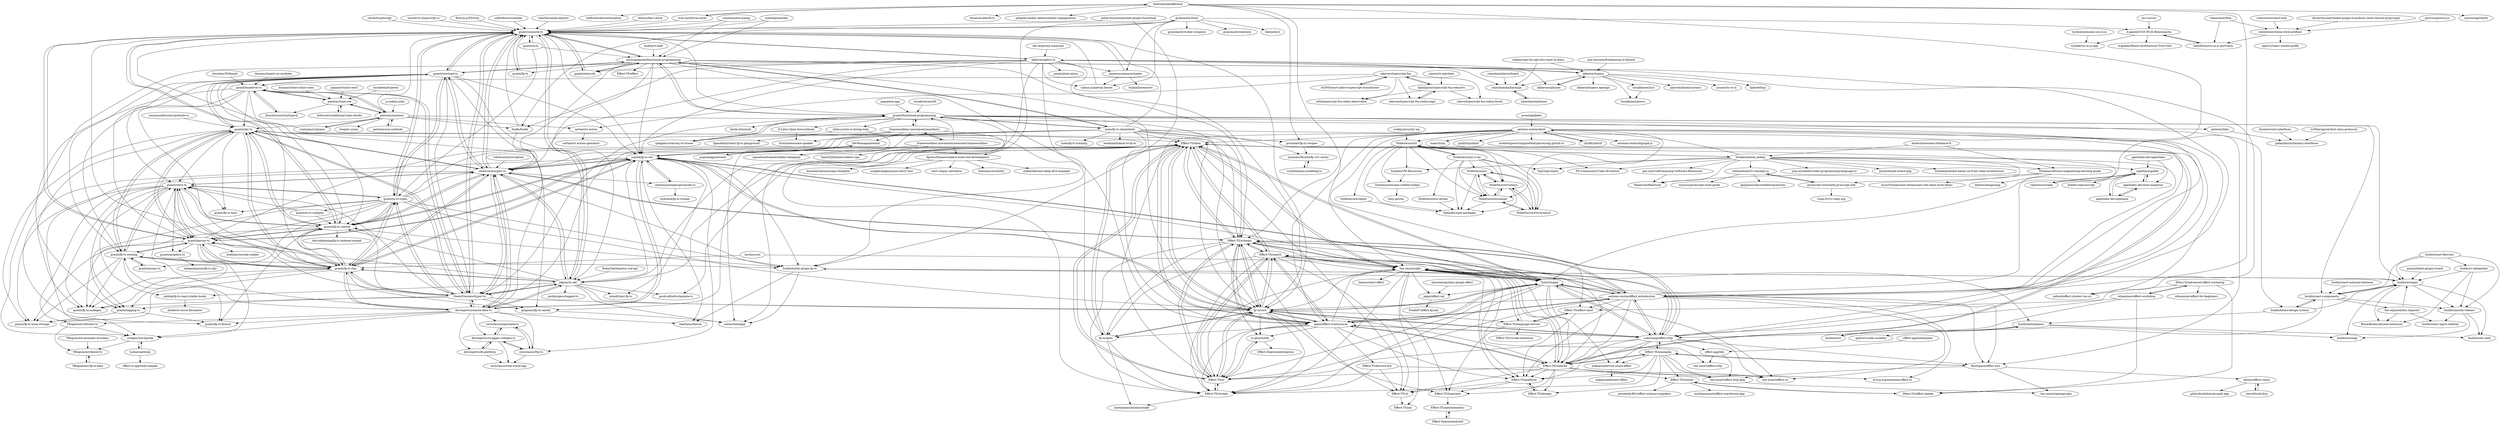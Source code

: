 digraph G {
"dubzzz/fast-check" -> "gcanti/monocle-ts" ["e"=1]
"marblejs/marble" -> "gcanti/monocle-ts" ["e"=1]
"marblejs/marble" -> "enricopolanski/functional-programming" ["e"=1]
"mockdeep/typewiz" -> "pelotom/type-zoo" ["e"=1]
"gcanti/newtype-ts" -> "gcanti/monocle-ts"
"gcanti/newtype-ts" -> "sledorze/morphic-ts"
"gcanti/newtype-ts" -> "gcanti/io-ts-types"
"gcanti/newtype-ts" -> "gcanti/retry-ts"
"gcanti/newtype-ts" -> "gcanti/fp-ts-contrib"
"gcanti/newtype-ts" -> "gcanti/elm-ts"
"gcanti/newtype-ts" -> "samhh/fp-ts-std"
"gcanti/newtype-ts" -> "gcanti/fp-ts-routing"
"gcanti/newtype-ts" -> "gcanti/fp-ts-rxjs"
"gcanti/newtype-ts" -> "DenisFrezzato/hyper-ts"
"gcanti/newtype-ts" -> "devexperts/remote-data-ts"
"gcanti/newtype-ts" -> "pfgray/ts-adt"
"gcanti/newtype-ts" -> "gcanti/parser-ts"
"gcanti/newtype-ts" -> "enricopolanski/functional-programming"
"gcanti/newtype-ts" -> "gcanti/typelevel-ts"
"gigobyte/purify" -> "gcanti/monocle-ts" ["e"=1]
"gigobyte/purify" -> "enricopolanski/functional-programming" ["e"=1]
"cevek/ttypescript" -> "gcanti/monocle-ts" ["e"=1]
"etnbrd/awesome-freelance-fr" -> "fraxken/ebook_nodejs" ["e"=1]
"etnbrd/awesome-freelance-fr" -> "Thialala/software-engineering-learning-guide" ["e"=1]
"akheron/typera" -> "akheron/typera-openapi"
"akheron/typera" -> "akheron/sqltyper"
"akheron/typera" -> "raimohanska/harmaja"
"akheron/typera" -> "sluukkonen/iiris"
"akheron/typera" -> "paavohuhtala/customs"
"akheron/typera" -> "juusaw/ts-to-io"
"akheron/typera" -> "sluukkonen/possu"
"akheron/typera" -> "liphe/delisp"
"akheron/typera" -> "akheron/optics-ts"
"reaktor/tips-for-ppl-who-want-to-learn" -> "raimohanska/harmaja" ["e"=1]
"reaktor/tips-for-ppl-who-want-to-learn" -> "akheron/typera" ["e"=1]
"frameworkless-movement/awesome-frameworkless" -> "frameworkless-movement/manifesto"
"frameworkless-movement/awesome-frameworkless" -> "Apress/frameworkless-front-end-development"
"frameworkless-movement/awesome-frameworkless" -> "xpmatteo/frameworkless-hangman"
"frameworkless-movement/awesome-frameworkless" -> "Amin52J/frameworkless-spa"
"frameworkless-movement/awesome-frameworkless" -> "gcanti/functional-programming"
"xpeppers/starway-to-orione" -> "gcanti/functional-programming" ["e"=1]
"pelotom/unionize" -> "gcanti/typelevel-ts"
"pelotom/unionize" -> "pelotom/type-zoo"
"pelotom/unionize" -> "runtypes/runtypes" ["e"=1]
"pelotom/unionize" -> "funfix/funfix" ["e"=1]
"pelotom/unionize" -> "twop/ts-union"
"pelotom/unionize" -> "pelotom/hkts"
"pelotom/unionize" -> "pelotom/use-methods" ["e"=1]
"pelotom/unionize" -> "cartant/ts-action"
"pelotom/unionize" -> "gcanti/monocle-ts"
"pelotom/unionize" -> "gcanti/elm-ts"
"pelotom/use-methods" -> "pelotom/unionize" ["e"=1]
"woutervh-/typescript-is" -> "gcanti/monocle-ts" ["e"=1]
"emmanueltouzery/prelude-ts" -> "gcanti/elm-ts" ["e"=1]
"frameworkless-movement/manifesto" -> "frameworkless-movement/awesome-frameworkless"
"frameworkless-movement/manifesto" -> "gcanti/functional-programming"
"frameworkless-movement/manifesto" -> "Apress/frameworkless-front-end-development"
"frameworkless-movement/manifesto" -> "xpmatteo/frameworkless-hangman"
"frameworkless-movement/manifesto" -> "fsciuti/awesome-speaker"
"frameworkless-movement/manifesto" -> "xpeppers/starway-to-orione" ["e"=1]
"frameworkless-movement/manifesto" -> "DevRomagna/eventi"
"pelotom/type-zoo" -> "gcanti/typelevel-ts"
"pelotom/type-zoo" -> "KiaraGrouwstra/typical"
"pelotom/type-zoo" -> "pelotom/unionize"
"pelotom/type-zoo" -> "dsherret/conditional-type-checks" ["e"=1]
"rzeigler/waveguide" -> "tusharmath/qio"
"rzeigler/waveguide" -> "YBogomolov/kleisli-ts"
"tusharmath/qio" -> "rzeigler/waveguide"
"tusharmath/qio" -> "effect-ts-app/todo-sample"
"acrazing/dpdm" -> "antoine-coulon/skott" ["e"=1]
"cartant/ts-action" -> "cartant/ts-action-operators"
"robotroutine/scriptum" -> "sledorze/morphic-ts" ["e"=1]
"pelotom/hkts" -> "gabejohnson/fantasy-interfaces"
"robinmetral/33-concepts-js" -> "nmussy/javascript-style-guide"
"robinmetral/33-concepts-js" -> "javascript-tutorial/fr.javascript.info"
"robinmetral/33-concepts-js" -> "gaspaonrocks/nodebestpractices"
"thefrontside/effection" -> "neurosnap/starfx"
"thefrontside/effection" -> "thefrontside/continuation"
"thefrontside/effection" -> "briancavalier/fx-ts" ["e"=1]
"thefrontside/effection" -> "TylorS/typed"
"thefrontside/effection" -> "tim-smart/sqlfx"
"thefrontside/effection" -> "adopted-ember-addons/ember-impagination" ["e"=1]
"thefrontside/effection" -> "true-myth/true-myth" ["e"=1]
"thefrontside/effection" -> "grossbart/fp-ts-recipes"
"thefrontside/effection" -> "antoine-coulon/effect-introduction"
"devexperts/remote-data-ts" -> "devexperts/swagger-codegen-ts"
"devexperts/remote-data-ts" -> "raveclassic/frp-ts"
"devexperts/remote-data-ts" -> "devexperts/dx-platform"
"devexperts/remote-data-ts" -> "sledorze/morphic-ts"
"devexperts/remote-data-ts" -> "gcanti/fp-ts-routing"
"devexperts/remote-data-ts" -> "samhh/fp-ts-std"
"devexperts/remote-data-ts" -> "raveclassic/injectable-ts"
"devexperts/remote-data-ts" -> "DenisFrezzato/hyper-ts"
"devexperts/remote-data-ts" -> "gcanti/fp-ts-rxjs"
"devexperts/remote-data-ts" -> "YBogomolov/fetcher-ts"
"devexperts/remote-data-ts" -> "baetheus/datum"
"devexperts/remote-data-ts" -> "rzeigler/waveguide"
"devexperts/remote-data-ts" -> "gcanti/retry-ts"
"devexperts/remote-data-ts" -> "gcanti/fp-ts-fluture"
"devexperts/remote-data-ts" -> "pfgray/ts-adt"
"Apress/frameworkless-front-end-development" -> "next-step/js-calculator" ["e"=1]
"Apress/frameworkless-front-end-development" -> "lezhin/accessibility" ["e"=1]
"Apress/frameworkless-front-end-development" -> "wikibook/react-deep-dive-example" ["e"=1]
"Apress/frameworkless-front-end-development" -> "kowoohyuk/monorepo-template" ["e"=1]
"Apress/frameworkless-front-end-development" -> "sungkwangkim/yarn-berry-test" ["e"=1]
"dsherret/conditional-type-checks" -> "pelotom/type-zoo" ["e"=1]
"javascript-tutorial/fr.javascript.info" -> "vuejs-fr/v2.vuejs.org"
"javascript-tutorial/fr.javascript.info" -> "robinmetral/33-concepts-js"
"DenisFrezzato/hyper-ts" -> "gcanti/fp-ts-rxjs"
"DenisFrezzato/hyper-ts" -> "gcanti/monocle-ts"
"DenisFrezzato/hyper-ts" -> "sledorze/morphic-ts"
"DenisFrezzato/hyper-ts" -> "gcanti/elm-ts"
"DenisFrezzato/hyper-ts" -> "gcanti/io-ts-types"
"DenisFrezzato/hyper-ts" -> "gcanti/parser-ts"
"DenisFrezzato/hyper-ts" -> "devexperts/remote-data-ts"
"DenisFrezzato/hyper-ts" -> "gcanti/fp-ts-contrib"
"DenisFrezzato/hyper-ts" -> "gcanti/fp-ts-codegen"
"DenisFrezzato/hyper-ts" -> "pfgray/ts-adt"
"DenisFrezzato/hyper-ts" -> "gcanti/logging-ts"
"DenisFrezzato/hyper-ts" -> "fp-ts/core"
"DenisFrezzato/hyper-ts" -> "gcanti/retry-ts"
"DenisFrezzato/hyper-ts" -> "giogonzo/fp-ts-ramda"
"DenisFrezzato/hyper-ts" -> "gcanti/typelevel-ts"
"eslint-functional/eslint-plugin-functional" -> "gcanti/monocle-ts" ["e"=1]
"eslint-functional/eslint-plugin-functional" -> "buildo/eslint-plugin-fp-ts" ["e"=1]
"true-myth/true-myth" -> "thefrontside/effection" ["e"=1]
"true-myth/true-myth" -> "gcanti/monocle-ts" ["e"=1]
"rimeto/ts-optchain" -> "dphilipson/typescript-fsa-reducers"
"devexperts/swagger-codegen-ts" -> "raveclassic/injectable-ts"
"devexperts/swagger-codegen-ts" -> "devexperts/dx-platform"
"devexperts/swagger-codegen-ts" -> "raveclassic/frp-ts"
"devexperts/swagger-codegen-ts" -> "raveclassic/real-world-app"
"devexperts/dx-platform" -> "devexperts/swagger-codegen-ts"
"devexperts/dx-platform" -> "raveclassic/real-world-app"
"NodeSecure/cli" -> "fraxken/VM-Resources"
"NodeSecure/cli" -> "NodeSecure/js-x-ray"
"NodeSecure/cli" -> "fraxken/awesome-crafted-nodejs"
"NodeSecure/cli" -> "NodeSecure/vulnera"
"NodeSecure/cli" -> "fraxken/ebook_nodejs"
"NodeSecure/cli" -> "NodeSecure/scanner"
"NodeSecure/cli" -> "ES-Community/Code-of-conduct"
"NodeSecure/cli" -> "OpenAlly/npm-packages"
"NodeSecure/cli" -> "NodeSecure/report"
"NodeSecure/cli" -> "NodeSecure/Governance"
"gcanti/money-ts" -> "gcanti/fp-ts-routing"
"giogonzo/fp-ts-ramda" -> "contactlab/appy"
"italia-js/who-is-hiring-italy" -> "fgandellini/react-fp-ts-playground"
"italia-js/who-is-hiring-italy" -> "contactlab/appy"
"gcanti/retry-ts" -> "gcanti/parser-ts"
"gcanti/retry-ts" -> "sledorze/morphic-ts"
"gcanti/retry-ts" -> "gcanti/fp-ts-codegen"
"gcanti/retry-ts" -> "gcanti/fp-ts-contrib"
"gcanti/retry-ts" -> "gcanti/fp-ts-rxjs"
"gcanti/retry-ts" -> "gcanti/io-ts-types"
"gcanti/retry-ts" -> "gcanti/fp-ts-local-storage"
"gcanti/retry-ts" -> "gcanti/logging-ts"
"gcanti/retry-ts" -> "gcanti/fp-ts-laws"
"gcanti/retry-ts" -> "gcanti/fp-ts-routing"
"gcanti/retry-ts" -> "mblink/fp-ts-react-stable-hooks"
"gcanti/retry-ts" -> "gcanti/graphics-ts"
"gcanti/retry-ts" -> "YBogomolov/fetcher-ts"
"YBogomolov/kleisli-ts" -> "YBogomolov/fp-ts-kata"
"gcanti/logging-ts" -> "gcanti/fp-ts-local-storage"
"gcanti/logging-ts" -> "gcanti/fp-ts-fluture"
"gcanti/fp-ts-contrib" -> "sledorze/morphic-ts"
"gcanti/fp-ts-contrib" -> "gcanti/fp-ts-rxjs"
"gcanti/fp-ts-contrib" -> "gcanti/io-ts-types"
"gcanti/fp-ts-contrib" -> "gcanti/fp-ts-codegen"
"gcanti/fp-ts-contrib" -> "gcanti/retry-ts"
"gcanti/fp-ts-contrib" -> "samhh/fp-ts-std"
"gcanti/fp-ts-contrib" -> "gcanti/monocle-ts"
"gcanti/fp-ts-contrib" -> "gcanti/parser-ts"
"gcanti/fp-ts-contrib" -> "derrickbeining/fp-ts-indexed-monad"
"gcanti/fp-ts-contrib" -> "gcanti/elm-ts"
"gcanti/fp-ts-contrib" -> "buildo/eslint-plugin-fp-ts"
"gcanti/fp-ts-contrib" -> "gcanti/fp-ts-fluture"
"fraxken/VM-Resources" -> "fraxken/awesome-crafted-nodejs"
"pugromagna/eventi" -> "DevRomagna/eventi"
"YBogomolov/fp-ts-kata" -> "YBogomolov/kleisli-ts"
"YBogomolov/monadic-mondays" -> "YBogomolov/kleisli-ts"
"NodeSecure/js-x-ray" -> "NodeSecure/scanner"
"NodeSecure/js-x-ray" -> "NodeSecure/vulnera"
"NodeSecure/js-x-ray" -> "OpenAlly/npm-packages"
"NodeSecure/js-x-ray" -> "NodeSecure/Governance"
"NodeSecure/js-x-ray" -> "TopCli/prompts"
"NodeSecure/js-x-ray" -> "NodeSecure/ci-action"
"NodeSecure/js-x-ray" -> "NodeSecure/cli"
"NodeSecure/js-x-ray" -> "NodeSecure/ci"
"enricopolanski/functional-programming" -> "inato/fp-ts-cheatsheet"
"enricopolanski/functional-programming" -> "gcanti/monocle-ts"
"enricopolanski/functional-programming" -> "pigoz/effect-crashcourse"
"enricopolanski/functional-programming" -> "gcanti/fp-ts" ["e"=1]
"enricopolanski/functional-programming" -> "samhh/fp-ts-std"
"enricopolanski/functional-programming" -> "pfgray/ts-adt"
"enricopolanski/functional-programming" -> "gcanti/functional-programming"
"enricopolanski/functional-programming" -> "sukovanej/effect-http"
"enricopolanski/functional-programming" -> "sledorze/morphic-ts"
"enricopolanski/functional-programming" -> "gigobyte/purify" ["e"=1]
"enricopolanski/functional-programming" -> "fp-ts/core"
"enricopolanski/functional-programming" -> "Effect-TS/schema"
"enricopolanski/functional-programming" -> "Effect-TS/effect" ["e"=1]
"enricopolanski/functional-programming" -> "antoine-coulon/effect-introduction"
"enricopolanski/functional-programming" -> "gcanti/newtype-ts"
"TylorS/typed" -> "sukovanej/effect-http"
"TylorS/typed" -> "Effect-TS/data"
"TylorS/typed" -> "pigoz/effect-crashcourse"
"TylorS/typed" -> "tim-smart/effect-rx"
"TylorS/typed" -> "tim-smart/sqlfx"
"TylorS/typed" -> "fp-ts/core"
"TylorS/typed" -> "Effect-TS/stream"
"TylorS/typed" -> "floydspace/effect-aws"
"TylorS/typed" -> "Effect-TS/website"
"TylorS/typed" -> "samhh/fp-ts-std"
"TylorS/typed" -> "Effect-TS/io"
"TylorS/typed" -> "Effect-TS/schema"
"TylorS/typed" -> "mikearnaldi/vite-remix-effect"
"TylorS/typed" -> "antoine-coulon/effect-introduction"
"TylorS/typed" -> "pigoz/effect-sql"
"inato/fp-ts-cheatsheet" -> "enricopolanski/functional-programming"
"inato/fp-ts-cheatsheet" -> "grossbart/fp-ts-recipes"
"inato/fp-ts-cheatsheet" -> "fp-ts/core"
"inato/fp-ts-cheatsheet" -> "pigoz/effect-crashcourse"
"inato/fp-ts-cheatsheet" -> "samhh/fp-ts-std"
"inato/fp-ts-cheatsheet" -> "sukovanej/effect-http"
"inato/fp-ts-cheatsheet" -> "inato/fp-ts-training"
"inato/fp-ts-cheatsheet" -> "sledorze/morphic-ts"
"inato/fp-ts-cheatsheet" -> "gcanti/monocle-ts"
"inato/fp-ts-cheatsheet" -> "Effect-TS/data"
"inato/fp-ts-cheatsheet" -> "gcanti/functional-programming"
"inato/fp-ts-cheatsheet" -> "tecklund/lodash-to-fp-ts"
"inato/fp-ts-cheatsheet" -> "Effect-TS/schema"
"inato/fp-ts-cheatsheet" -> "DenisFrezzato/hyper-ts"
"inato/fp-ts-cheatsheet" -> "monsieurBoutte/fp-101-series"
"sledorze/morphic-ts" -> "gcanti/fp-ts-contrib"
"sledorze/morphic-ts" -> "pfgray/ts-adt"
"sledorze/morphic-ts" -> "gcanti/retry-ts"
"sledorze/morphic-ts" -> "gcanti/elm-ts"
"sledorze/morphic-ts" -> "gcanti/fp-ts-rxjs"
"sledorze/morphic-ts" -> "samhh/fp-ts-std"
"sledorze/morphic-ts" -> "Effect-TS/data"
"sledorze/morphic-ts" -> "buildo/eslint-plugin-fp-ts"
"sledorze/morphic-ts" -> "gcanti/monocle-ts"
"sledorze/morphic-ts" -> "DenisFrezzato/hyper-ts"
"sledorze/morphic-ts" -> "devexperts/remote-data-ts"
"sledorze/morphic-ts" -> "anthonyjoeseph/spectacles-ts"
"sledorze/morphic-ts" -> "rzeigler/waveguide"
"sledorze/morphic-ts" -> "Effect-TS/schema"
"sledorze/morphic-ts" -> "gcanti/newtype-ts"
"sam-hosseini/freelancing-in-finland" -> "akheron/typera" ["e"=1]
"esseks/monicelli" -> "gcanti/functional-programming" ["e"=1]
"ronami/meta-typing" -> "enricopolanski/functional-programming" ["e"=1]
"ronami/meta-typing" -> "gcanti/monocle-ts" ["e"=1]
"akheron/optics-ts" -> "gcanti/monocle-ts"
"akheron/optics-ts" -> "akheron/typera"
"akheron/optics-ts" -> "sledorze/morphic-ts"
"akheron/optics-ts" -> "fp-ts/optic"
"akheron/optics-ts" -> "raimohanska/harmaja"
"akheron/optics-ts" -> "calmm-js/partial.lenses" ["e"=1]
"akheron/optics-ts" -> "pfgray/ts-adt"
"akheron/optics-ts" -> "gigobyte/purify" ["e"=1]
"akheron/optics-ts" -> "fp-ts/core"
"akheron/optics-ts" -> "jotaijs/jotai-optics"
"akheron/optics-ts" -> "akheron/sqltyper"
"akheron/optics-ts" -> "samhh/fp-ts-std"
"akheron/optics-ts" -> "rzeigler/waveguide"
"akheron/optics-ts" -> "funfix/funfix" ["e"=1]
"akheron/optics-ts" -> "jamesmcnamara/shades"
"grossbart/fp-ts-recipes" -> "monsieurBoutte/fp-101-series"
"pfgray/ts-adt" -> "sledorze/morphic-ts"
"pfgray/ts-adt" -> "gcanti/fp-ts-rxjs"
"pfgray/ts-adt" -> "contactlab/appy"
"pfgray/ts-adt" -> "relmify/jest-fp-ts"
"pfgray/ts-adt" -> "gcanti/monocle-ts"
"pfgray/ts-adt" -> "Effect-TS/data"
"pfgray/ts-adt" -> "samhh/fp-ts-std"
"pfgray/ts-adt" -> "fp-ts/core"
"pfgray/ts-adt" -> "joshburgess/tagged-ts"
"pfgray/ts-adt" -> "gcanti/fp-ts-contrib"
"pfgray/ts-adt" -> "jacob-alford/schemata-ts"
"pfgray/ts-adt" -> "DenisFrezzato/hyper-ts"
"pfgray/ts-adt" -> "gcanti/parser-ts"
"pfgray/ts-adt" -> "mblink/fp-ts-react-stable-hooks"
"pfgray/ts-adt" -> "devexperts/remote-data-ts"
"cbowdon/TsMonad" -> "gcanti/typelevel-ts" ["e"=1]
"Thialala/software-engineering-learning-guide" -> "Maeevick/Maeevick"
"Thialala/software-engineering-learning-guide" -> "bbohec/bangarang"
"Thialala/software-engineering-learning-guide" -> "mica16/wealcome-restaurants-tdd-clean-archi-demo"
"akheron/sqltyper" -> "akheron/typera"
"YBogomolov/fetcher-ts" -> "YBogomolov/kleisli-ts"
"YBogomolov/fetcher-ts" -> "rzeigler/waveguide"
"raimohanska/harmaja" -> "raimohanska/lonna"
"lies-exposed/lies.exposed" -> "BoomBoobs/chrome-extension"
"lies-exposed/lies.exposed" -> "buildo/react-input-children"
"lies-exposed/lies.exposed" -> "buildo/avenger"
"raveclassic/frp-ts" -> "raveclassic/injectable-ts"
"raveclassic/frp-ts" -> "devexperts/swagger-codegen-ts"
"raveclassic/frp-ts" -> "raveclassic/real-world-app"
"sluukkonen/iiris" -> "sluukkonen/possu"
"fraxken/awesome-crafted-nodejs" -> "tony-go/clix"
"NodeSecure/report" -> "OpenAlly/npm-packages"
"RobinTail/express-zod-api" -> "pfgray/ts-adt" ["e"=1]
"mobily/ts-belt" -> "enricopolanski/functional-programming" ["e"=1]
"Effect-TS/website" -> "Effect-TS/cluster"
"Effect-TS/website" -> "Effect-TS/platform"
"Effect-TS/website" -> "Effect-TS/data"
"Effect-TS/website" -> "Effect-TS/examples"
"Effect-TS/website" -> "tim-smart/sqlfx"
"Effect-TS/website" -> "tim-smart/effect-rx"
"Effect-TS/website" -> "Effect-TS/typeclass"
"Effect-TS/website" -> "pigoz/effect-crashcourse"
"Effect-TS/website" -> "evryg-org/awesome-effect-ts"
"Effect-TS/website" -> "Effect-TS/cli"
"Effect-TS/website" -> "Effect-TS/docgen"
"Effect-TS/website" -> "Effect-TS/io"
"dai-shi/proxy-memoize" -> "akheron/optics-ts" ["e"=1]
"buildo/react-autosize-textarea" -> "buildo/react-components" ["e"=1]
"raimohanska/ourboard" -> "raimohanska/harmaja" ["e"=1]
"ruizb/domain-modeling-ts" -> "monsieurBoutte/fp-101-series"
"robinweser/react-look" -> "robinweser/inline-style-prefixer" ["e"=1]
"gcanti/babel-plugin-tcomb" -> "buildo/avenger" ["e"=1]
"monsieurBoutte/fp-101-series" -> "ruizb/domain-modeling-ts"
"mblink/fp-ts-react-stable-hooks" -> "jleider/ts-error-formatter"
"buildo/avenger" -> "BoomBoobs/chrome-extension"
"buildo/avenger" -> "buildo/revenge"
"buildo/avenger" -> "buildo/web-seed"
"buildo/avenger" -> "buildo/smooth-release"
"buildo/avenger" -> "buildo/eslint-plugin-fp-ts"
"buildo/avenger" -> "buildo/react-components"
"buildo/react-components" -> "buildo/avenger"
"buildo/react-components" -> "buildo/smooth-release"
"buildo/react-components" -> "lies-exposed/lies.exposed"
"buildo/react-components" -> "buildo/bento-design-system"
"buildo/react-components" -> "gabro/vscode-scalafmt"
"pat-och/Craftsmanship-Software-Resources" -> "Maeevick/Maeevick"
"buildo/eslint-plugin-fp-ts" -> "buildo/avenger"
"buildo/eslint-plugin-fp-ts" -> "contactlab/appy"
"buildo/eslint-plugin-fp-ts" -> "baetheus/datum"
"buildo/eslint-plugin-fp-ts" -> "buildo/metarpheus"
"samhh/fp-ts-std" -> "Effect-TS/data"
"samhh/fp-ts-std" -> "raveclassic/frp-ts"
"samhh/fp-ts-std" -> "anthonyjoeseph/spectacles-ts"
"samhh/fp-ts-std" -> "sledorze/morphic-ts"
"samhh/fp-ts-std" -> "fp-ts/core"
"samhh/fp-ts-std" -> "gcanti/fp-ts-contrib"
"samhh/fp-ts-std" -> "relmify/jest-fp-ts"
"samhh/fp-ts-std" -> "TylorS/typed"
"samhh/fp-ts-std" -> "gcanti/fp-ts-fluture"
"samhh/fp-ts-std" -> "baetheus/datum"
"samhh/fp-ts-std" -> "gcanti/fp-ts-rxjs"
"samhh/fp-ts-std" -> "gcanti/parser-ts"
"samhh/fp-ts-std" -> "devexperts/remote-data-ts"
"samhh/fp-ts-std" -> "buildo/eslint-plugin-fp-ts"
"samhh/fp-ts-std" -> "tim-smart/sqlfx"
"raimohanska/lonna" -> "raimohanska/harmaja"
"buildo/rc-datepicker" -> "buildo/avenger"
"buildo/rc-datepicker" -> "buildo/smooth-release"
"buildo/rc-datepicker" -> "BoomBoobs/chrome-extension"
"NodeSecure/scanner" -> "NodeSecure/vulnera"
"NodeSecure/scanner" -> "NodeSecure/Governance"
"NodeSecure/scanner" -> "OpenAlly/npm-packages"
"NodeSecure/scanner" -> "NodeSecure/ci"
"NodeSecure/Governance" -> "NodeSecure/ci"
"NodeSecure/Governance" -> "NodeSecure/scanner"
"NodeSecure/Governance" -> "NodeSecure/vulnera"
"anthonyjoeseph/spectacles-ts" -> "incetarik/fp-ts-stream"
"anthonyjoeseph/spectacles-ts" -> "samhh/fp-ts-std"
"effect-app/libs" -> "tim-smart/effect-http"
"effect-app/libs" -> "tim-smart/effect-http-play"
"NodeSecure/vulnera" -> "NodeSecure/scanner"
"NodeSecure/vulnera" -> "OpenAlly/npm-packages"
"NodeSecure/vulnera" -> "NodeSecure/Governance"
"NodeSecure/vulnera" -> "NodeSecure/ci"
"Effect-Deprecated/otel" -> "Effect-TS/opentelemetry"
"js-joda/js-joda" -> "pelotom/unionize" ["e"=1]
"oliviertassinari/babel-plugin-transform-react-remove-prop-types" -> "robinweser/inline-style-prefixer" ["e"=1]
"fraxken/ebook_nodejs" -> "NodeSecure/cli"
"fraxken/ebook_nodejs" -> "ES-Community/Code-of-conduct"
"fraxken/ebook_nodejs" -> "fraxken/VM-Resources"
"fraxken/ebook_nodejs" -> "pat-och/Craftsmanship-Software-Resources"
"fraxken/ebook_nodejs" -> "Maeevick/Maeevick"
"fraxken/ebook_nodejs" -> "antoine-coulon/skott"
"fraxken/ebook_nodejs" -> "antoine-coulon/effect-introduction"
"fraxken/ebook_nodejs" -> "Thialala/software-engineering-learning-guide"
"fraxken/ebook_nodejs" -> "jean-michelet/create-programming-language-ts"
"fraxken/ebook_nodejs" -> "jlondiche/job-board-php" ["e"=1]
"fraxken/ebook_nodejs" -> "Zenika/grenoble-hands-on-front-clean-architecture" ["e"=1]
"fraxken/ebook_nodejs" -> "supallm/supallm"
"fraxken/ebook_nodejs" -> "TopCli/prompts"
"fraxken/ebook_nodejs" -> "robinmetral/33-concepts-js"
"fraxken/ebook_nodejs" -> "javascript-tutorial/fr.javascript.info"
"Effect-TS/cli" -> "Effect-TS/rpc"
"buzinas/tslint-eslint-rules" -> "pelotom/type-zoo" ["e"=1]
"ts-plus/stdlib" -> "Effect-TS/io"
"ts-plus/stdlib" -> "Effect-Deprecated/express"
"robinweser/inline-style-prefixer" -> "hellofresh/css-in-js-perf-tests"
"robinweser/inline-style-prefixer" -> "cgarvis/react-vendor-prefix"
"postcss/postcss-js" -> "robinweser/inline-style-prefixer" ["e"=1]
"buildo/bento-design-system" -> "buildo/avenger"
"buildo/bento-design-system" -> "buildo/metarpheus"
"buildo/bento-design-system" -> "buildo/react-components"
"buildo/metarpheus" -> "buildo/wiro"
"buildo/metarpheus" -> "gabro/vscode-scalafmt"
"buildo/metarpheus" -> "buildo/web-seed"
"buildo/metarpheus" -> "buildo/revenge"
"NodeSecure/ci" -> "NodeSecure/Governance"
"NodeSecure/ci" -> "OpenAlly/npm-packages"
"NodeSecure/ci" -> "NodeSecure/vulnera"
"NodeSecure/ci" -> "NodeSecure/scanner"
"raveclassic/injectable-ts" -> "raveclassic/frp-ts"
"raveclassic/injectable-ts" -> "devexperts/swagger-codegen-ts"
"NodeSecure/ci-action" -> "OpenAlly/npm-packages"
"antoine-coulon/skott" -> "antoine-coulon/effect-introduction"
"antoine-coulon/skott" -> "QuiiBz/sherif" ["e"=1]
"antoine-coulon/skott" -> "antoine-coulon/digraph-js"
"antoine-coulon/skott" -> "Effect-TS/effect-smol"
"antoine-coulon/skott" -> "NodeSecure/cli"
"antoine-coulon/skott" -> "Effect-TS/io"
"antoine-coulon/skott" -> "isaacs/tshy" ["e"=1]
"antoine-coulon/skott" -> "pigoz/effect-crashcourse"
"antoine-coulon/skott" -> "sellooh/effect-cluster-via-sst"
"antoine-coulon/skott" -> "NodeSecure/scanner"
"antoine-coulon/skott" -> "publint/publint" ["e"=1]
"antoine-coulon/skott" -> "Effect-TS/data"
"antoine-coulon/skott" -> "arethetypeswrong/arethetypeswrong.github.io" ["e"=1]
"antoine-coulon/skott" -> "Effect-TS/schema"
"antoine-coulon/skott" -> "floydspace/effect-aws"
"pigoz/effect-crashcourse" -> "antoine-coulon/effect-introduction"
"pigoz/effect-crashcourse" -> "Effect-TS/data"
"pigoz/effect-crashcourse" -> "sukovanej/effect-http"
"pigoz/effect-crashcourse" -> "fp-ts/core"
"pigoz/effect-crashcourse" -> "Effect-TS/schema"
"pigoz/effect-crashcourse" -> "TylorS/typed"
"pigoz/effect-crashcourse" -> "Effect-TS/match"
"pigoz/effect-crashcourse" -> "Effect-TS/website"
"pigoz/effect-crashcourse" -> "tim-smart/sqlfx"
"pigoz/effect-crashcourse" -> "Effect-TS/io"
"pigoz/effect-crashcourse" -> "Effect-TS/stream"
"pigoz/effect-crashcourse" -> "Effect-TS/discord-bot"
"pigoz/effect-crashcourse" -> "ts-plus/stdlib"
"pigoz/effect-crashcourse" -> "fp-ts/optic"
"pigoz/effect-crashcourse" -> "Effect-TS/platform"
"fluture-js/Fluture" -> "gcanti/monocle-ts" ["e"=1]
"runtypes/runtypes" -> "pelotom/unionize" ["e"=1]
"runtypes/runtypes" -> "gcanti/monocle-ts" ["e"=1]
"fp-ts/core" -> "Effect-TS/data"
"fp-ts/core" -> "Effect-TS/schema"
"fp-ts/core" -> "Effect-TS/io"
"fp-ts/core" -> "fp-ts/optic"
"fp-ts/core" -> "Effect-TS/stream"
"fp-ts/core" -> "pigoz/effect-crashcourse"
"fp-ts/core" -> "Effect-TS/match"
"fp-ts/core" -> "sukovanej/effect-http"
"fp-ts/core" -> "ts-plus/stdlib"
"fp-ts/core" -> "TylorS/typed"
"fp-ts/core" -> "Effect-TS/language-service"
"fp-ts/core" -> "samhh/fp-ts-std"
"fp-ts/core" -> "tim-smart/sqlfx"
"fp-ts/core" -> "Effect-TS/website"
"fp-ts/core" -> "Effect-TS/typeclass"
"Effect-TS/data" -> "fp-ts/core"
"Effect-TS/data" -> "Effect-TS/io"
"Effect-TS/data" -> "Effect-TS/schema"
"Effect-TS/data" -> "Effect-TS/stream"
"Effect-TS/data" -> "fp-ts/optic"
"Effect-TS/data" -> "pigoz/effect-crashcourse"
"Effect-TS/data" -> "samhh/fp-ts-std"
"Effect-TS/data" -> "Effect-TS/match"
"Effect-TS/data" -> "tim-smart/sqlfx"
"Effect-TS/data" -> "Effect-TS/website"
"Effect-TS/data" -> "TylorS/typed"
"Effect-TS/data" -> "jacob-alford/schemata-ts"
"Effect-TS/data" -> "Effect-TS/cli"
"robinweser/fela" -> "robinweser/inline-style-prefixer" ["e"=1]
"robinweser/fela" -> "hellofresh/css-in-js-perf-tests" ["e"=1]
"calmm-js/partial.lenses" -> "gcanti/monocle-ts" ["e"=1]
"Effect-TS/io" -> "Effect-TS/stream"
"Effect-TS/io" -> "Effect-TS/data"
"Effect-TS/io" -> "fp-ts/core"
"Effect-TS/io" -> "Effect-TS/match"
"Effect-TS/io" -> "Effect-TS/schema"
"Effect-TS/io" -> "ts-plus/stdlib"
"Effect-TS/schema" -> "fp-ts/core"
"Effect-TS/schema" -> "Effect-TS/data"
"Effect-TS/schema" -> "Effect-TS/io"
"Effect-TS/schema" -> "Effect-TS/match"
"Effect-TS/schema" -> "pigoz/effect-crashcourse"
"Effect-TS/schema" -> "sukovanej/effect-http"
"Effect-TS/schema" -> "fp-ts/optic"
"Effect-TS/schema" -> "Effect-TS/stream"
"Effect-TS/schema" -> "TylorS/typed"
"Effect-TS/schema" -> "Effect-TS/website"
"Effect-TS/schema" -> "sledorze/morphic-ts"
"Effect-TS/schema" -> "antoine-coulon/effect-introduction"
"Effect-TS/schema" -> "ts-plus/stdlib"
"Effect-TS/schema" -> "tim-smart/sqlfx"
"Effect-TS/schema" -> "Effect-TS/cli"
"Effect-TS/match" -> "Effect-TS/io"
"Effect-TS/match" -> "Effect-TS/stream"
"Effect-TS/match" -> "Effect-TS/data"
"Effect-TS/match" -> "Effect-TS/schema"
"Effect-TS/match" -> "tim-smart/sqlfx"
"Effect-TS/match" -> "fp-ts/core"
"Effect-TS/match" -> "pigoz/effect-crashcourse"
"Effect-TS/match" -> "Effect-TS/website"
"Effect-TS/match" -> "Effect-TS/cli"
"Effect-TS/match" -> "fp-ts/optic"
"Effect-TS/match" -> "Effect-TS/platform"
"buildo/react-flexview" -> "buildo/avenger"
"buildo/react-flexview" -> "buildo/smooth-release"
"buildo/react-flexview" -> "buildo/react-components"
"buildo/react-flexview" -> "buildo/rc-datepicker"
"Quramy/typed-css-modules" -> "gcanti/typelevel-ts" ["e"=1]
"Effect-TS/examples" -> "mikearnaldi/vite-remix-effect"
"Effect-TS/examples" -> "floydspace/effect-aws"
"Effect-TS/examples" -> "Effect-TS/docgen"
"Effect-TS/examples" -> "Effect-TS/website"
"Effect-TS/examples" -> "Effect-TS/stream"
"Effect-TS/examples" -> "tim-smart/effect-http-play"
"Effect-TS/examples" -> "sukovanej/effect-http"
"Effect-TS/examples" -> "tim-smart/effect-rx"
"Effect-TS/examples" -> "Effect-TS/cluster"
"Effect-TS/examples" -> "Effect-TS/platform"
"fp-ts/optic" -> "fp-ts/core"
"fp-ts/optic" -> "Effect-TS/stream"
"fp-ts/optic" -> "mattiamanzati/shardcake"
"fp-ts/optic" -> "Effect-TS/data"
"Effect-TS/stream" -> "Effect-TS/io"
"Effect-TS/stream" -> "mattiamanzati/shardcake"
"Effect-TS/language-service" -> "Effect-TS/effect-smol"
"Effect-TS/language-service" -> "Effect-TS/vscode-extension"
"Effect-TS/language-service" -> "Effect-TS/typeclass"
"Effect-TS/language-service" -> "tim-smart/sqlfx"
"effect-app/boilerplate" -> "effect-app/libs"
"cxs-css/cxs" -> "A-gambit/CSS-IN-JS-Benchmarks" ["e"=1]
"antoine-coulon/effect-introduction" -> "pigoz/effect-crashcourse"
"antoine-coulon/effect-introduction" -> "tim-smart/sqlfx"
"antoine-coulon/effect-introduction" -> "sukovanej/effect-http"
"antoine-coulon/effect-introduction" -> "Effect-TS/data"
"antoine-coulon/effect-introduction" -> "Effect-TS/io"
"antoine-coulon/effect-introduction" -> "fp-ts/core"
"antoine-coulon/effect-introduction" -> "Effect-TS/website"
"antoine-coulon/effect-introduction" -> "Effect-TS/effect-smol"
"antoine-coulon/effect-introduction" -> "Effect-TS/schema"
"antoine-coulon/effect-introduction" -> "TylorS/typed"
"antoine-coulon/effect-introduction" -> "Effect-TS/platform"
"antoine-coulon/effect-introduction" -> "floydspace/effect-aws"
"antoine-coulon/effect-introduction" -> "evryg-org/awesome-effect-ts"
"antoine-coulon/effect-introduction" -> "Effect-TS/match"
"antoine-coulon/effect-introduction" -> "tim-smart/effect-rx"
"floydspace/effect-aws" -> "tim-smart/openapi-gen"
"floydspace/effect-aws" -> "tim-smart/effect-http-play"
"floydspace/effect-aws" -> "Effect-TS/examples"
"floydspace/effect-aws" -> "datner/effect-remix"
"QuiiBz/sherif" -> "antoine-coulon/skott" ["e"=1]
"Effect-TS/platform" -> "Effect-TS/cli"
"Effect-TS/platform" -> "Effect-TS/docgen"
"Effect-TS/platform" -> "Effect-TS/typeclass"
"sukovanej/effect-http" -> "tim-smart/sqlfx"
"sukovanej/effect-http" -> "pigoz/effect-crashcourse"
"sukovanej/effect-http" -> "TylorS/typed"
"sukovanej/effect-http" -> "Effect-TS/schema"
"sukovanej/effect-http" -> "fp-ts/core"
"sukovanej/effect-http" -> "mikearnaldi/vite-remix-effect"
"sukovanej/effect-http" -> "antoine-coulon/effect-introduction"
"sukovanej/effect-http" -> "Effect-TS/io"
"sukovanej/effect-http" -> "Effect-TS/examples"
"sukovanej/effect-http" -> "Effect-TS/data"
"sukovanej/effect-http" -> "Effect-TS/platform"
"sukovanej/effect-http" -> "tim-smart/effect-rx"
"sukovanej/effect-http" -> "Effect-TS/website"
"sukovanej/effect-http" -> "effect-app/libs"
"sukovanej/effect-http" -> "floydspace/effect-aws"
"jamesmcnamara/shades" -> "gcanti/monocle-ts"
"jamesmcnamara/shades" -> "calmm-js/partial.lenses" ["e"=1]
"jamesmcnamara/shades" -> "funkia/hareactive" ["e"=1]
"Effect-TS/docgen" -> "Effect-TS/platform"
"palantir/tslint-react" -> "pelotom/type-zoo" ["e"=1]
"gcanti/functional-programming" -> "italia-js/who-is-hiring-italy"
"gcanti/functional-programming" -> "enricopolanski/functional-programming"
"gcanti/functional-programming" -> "contactlab/appy"
"gcanti/functional-programming" -> "inato/fp-ts-cheatsheet"
"gcanti/functional-programming" -> "gcanti/monocle-ts"
"gcanti/functional-programming" -> "fp-ts/core"
"gcanti/functional-programming" -> "buildo/bento-design-system"
"gcanti/functional-programming" -> "DenisFrezzato/hyper-ts"
"gcanti/functional-programming" -> "buildo/avenger"
"gcanti/functional-programming" -> "xpeppers/starway-to-orione" ["e"=1]
"gcanti/functional-programming" -> "antoine-coulon/effect-introduction"
"gcanti/functional-programming" -> "facile-it/mutoid"
"gcanti/functional-programming" -> "buildo/react-components"
"gcanti/functional-programming" -> "frameworkless-movement/manifesto"
"gcanti/functional-programming" -> "Il-Libro-Open-Source/book" ["e"=1]
"Il-Libro-Open-Source/book" -> "fsciuti/awesome-speaker" ["e"=1]
"agentlabs-dev/agentlabs" -> "supallm/supallm" ["e"=1]
"agentlabs-dev/agentlabs" -> "agentlabs-dev/auto-inspector" ["e"=1]
"tc39/proposal-first-class-protocols" -> "gabejohnson/fantasy-interfaces" ["e"=1]
"valensto/ostraka" -> "supallm/supallm"
"tim-smart/sqlfx" -> "sukovanej/effect-http"
"tim-smart/sqlfx" -> "pigoz/effect-sql"
"tim-smart/sqlfx" -> "Effect-TS/platform"
"tim-smart/sqlfx" -> "Effect-TS/language-service"
"tim-smart/sqlfx" -> "tim-smart/effect-http"
"tim-smart/sqlfx" -> "Effect-TS/data"
"tim-smart/sqlfx" -> "Effect-TS/website"
"tim-smart/sqlfx" -> "Effect-TS/stream"
"tim-smart/sqlfx" -> "Effect-TS/io"
"tim-smart/sqlfx" -> "Effect-TS/typeclass"
"tim-smart/sqlfx" -> "Effect-TS/rpc"
"tim-smart/sqlfx" -> "Effect-TS/match"
"tim-smart/sqlfx" -> "antoine-coulon/effect-introduction"
"tim-smart/sqlfx" -> "datner/react-effect"
"tim-smart/sqlfx" -> "TylorS/typed"
"pigoz/effect-sql" -> "Fredx87/effect-kysely"
"Effect-TS/discord-bot" -> "Effect-TS/stream"
"Effect-TS/discord-bot" -> "Effect-TS/cli"
"Effect-TS/discord-bot" -> "tim-smart/effect-http-play"
"iamchanii/pothos-plugin-effect" -> "pigoz/effect-sql"
"Effect-TS/opentelemetry" -> "Effect-Deprecated/otel"
"Effect-TS/typeclass" -> "Effect-TS/opentelemetry"
"Effect-TS/cluster" -> "IMax153/effect-openai"
"Effect-TS/cluster" -> "mattiamanzati/effect-warehouse-app"
"Effect-TS/cluster" -> "jessekelly881/effect-schema-compilers"
"IMax153/effect-openai" -> "Effect-TS/cluster"
"datner/effect-remix" -> "stevebluck/chuz"
"datner/effect-remix" -> "philschonholzer/groupli.app"
"nodejs/security-wg" -> "NodeSecure/cli" ["e"=1]
"aikoven/typescript-fsa" -> "dphilipson/typescript-fsa-reducers"
"aikoven/typescript-fsa" -> "aikoven/typescript-fsa-redux-saga"
"aikoven/typescript-fsa" -> "m0a/typescript-fsa-redux-observable"
"aikoven/typescript-fsa" -> "xdave/typescript-fsa-redux-thunk"
"aikoven/typescript-fsa" -> "ds300/react-native-typescript-transformer" ["e"=1]
"aikoven/typescript-fsa" -> "cartant/ts-action"
"aikoven/typescript-fsa" -> "gcanti/typelevel-ts"
"mostjs/core" -> "TylorS/typed" ["e"=1]
"mostjs/core" -> "gcanti/fp-ts-rxjs" ["e"=1]
"selfrefactor/rambda" -> "gcanti/monocle-ts" ["e"=1]
"dphilipson/typescript-fsa-reducers" -> "aikoven/typescript-fsa"
"dphilipson/typescript-fsa-reducers" -> "aikoven/typescript-fsa-redux-saga"
"dphilipson/typescript-fsa-reducers" -> "m0a/typescript-fsa-redux-observable"
"dphilipson/typescript-fsa-reducers" -> "xdave/typescript-fsa-redux-thunk"
"mikearnaldi/vite-remix-effect" -> "mikearnaldi/next-effect"
"ethanniser/effect-workshop" -> "IMax153/advanced-effect-workshop"
"ethanniser/effect-workshop" -> "Effect-TS/effect-smol"
"ethanniser/effect-workshop" -> "IMax153/effect-openai"
"ethanniser/effect-workshop" -> "sukovanej/effect-http"
"stevebluck/chuz" -> "datner/effect-remix"
"buildo/smooth-release" -> "buildo/react-input-children"
"buildo/smooth-release" -> "buildo/web-seed"
"buildo/smooth-release" -> "buildo/revenge"
"buildo/wiro" -> "buildo/metarpheus"
"hellofresh/css-in-js-perf-tests" -> "A-gambit/CSS-IN-JS-Benchmarks"
"IMax153/advanced-effect-workshop" -> "IMax153/effect-openai"
"IMax153/advanced-effect-workshop" -> "ethanniser/effect-for-beginners"
"IMax153/advanced-effect-workshop" -> "sellooh/effect-cluster-via-sst"
"IMax153/advanced-effect-workshop" -> "ethanniser/effect-workshop"
"gcanti/fp-ts" -> "gcanti/monocle-ts" ["e"=1]
"gcanti/io-ts" -> "gcanti/monocle-ts" ["e"=1]
"gcanti/io-ts" -> "gcanti/io-ts-types" ["e"=1]
"gcanti/io-ts" -> "enricopolanski/functional-programming" ["e"=1]
"gcanti/monocle-ts" -> "gcanti/newtype-ts"
"gcanti/monocle-ts" -> "sledorze/morphic-ts"
"gcanti/monocle-ts" -> "gcanti/fp-ts-contrib"
"gcanti/monocle-ts" -> "DenisFrezzato/hyper-ts"
"gcanti/monocle-ts" -> "gcanti/parser-ts"
"gcanti/monocle-ts" -> "pfgray/ts-adt"
"gcanti/monocle-ts" -> "akheron/optics-ts"
"gcanti/monocle-ts" -> "enricopolanski/functional-programming"
"gcanti/monocle-ts" -> "gcanti/io-ts" ["e"=1]
"gcanti/monocle-ts" -> "gcanti/io-ts-types"
"gcanti/monocle-ts" -> "gcanti/fp-ts" ["e"=1]
"gcanti/monocle-ts" -> "samhh/fp-ts-std"
"gcanti/monocle-ts" -> "gcanti/fp-ts-rxjs"
"gcanti/monocle-ts" -> "fp-ts/core"
"gcanti/monocle-ts" -> "gigobyte/purify" ["e"=1]
"grammarly/focal" -> "grammarly/embrace"
"grammarly/focal" -> "gcanti/monocle-ts"
"grammarly/focal" -> "calmm-js/partial.lenses" ["e"=1]
"grammarly/focal" -> "A-gambit/CSS-IN-JS-Benchmarks"
"grammarly/focal" -> "beerjs/kyiv" ["e"=1]
"grammarly/focal" -> "jamesmcnamara/shades"
"grammarly/focal" -> "funfix/funfix" ["e"=1]
"grammarly/focal" -> "grammarly/rocker-compose" ["e"=1]
"grammarly/focal" -> "giogonzo/fp-ts-ramda"
"pagopa/io-app" -> "gcanti/functional-programming" ["e"=1]
"A-gambit/CSS-IN-JS-Benchmarks" -> "hellofresh/css-in-js-perf-tests"
"A-gambit/CSS-IN-JS-Benchmarks" -> "A-gambit/React-Architecture-Tree-View"
"A-gambit/CSS-IN-JS-Benchmarks" -> "tuchk4/css-in-js-app"
"gcanti/io-ts-types" -> "gcanti/fp-ts-contrib"
"gcanti/io-ts-types" -> "gcanti/retry-ts"
"gcanti/io-ts-types" -> "DenisFrezzato/hyper-ts"
"gcanti/io-ts-types" -> "gcanti/newtype-ts"
"gcanti/io-ts-types" -> "gcanti/fp-ts-rxjs"
"gcanti/io-ts-types" -> "gcanti/parser-ts"
"gcanti/io-ts-types" -> "gcanti/monocle-ts"
"gcanti/io-ts-types" -> "sledorze/morphic-ts"
"gcanti/io-ts-types" -> "Effect-TS/data"
"gcanti/io-ts-types" -> "gcanti/logging-ts"
"gcanti/io-ts-types" -> "gcanti/io-ts-codegen"
"gcanti/io-ts-types" -> "buildo/eslint-plugin-fp-ts"
"gcanti/io-ts-types" -> "gcanti/money-ts"
"gcanti/io-ts-types" -> "fp-ts/core"
"gcanti/io-ts-types" -> "gcanti/fp-ts-laws"
"char0n/ramda-adjunct" -> "gcanti/monocle-ts" ["e"=1]
"gcanti/elm-ts" -> "sledorze/morphic-ts"
"gcanti/elm-ts" -> "gcanti/fp-ts-rxjs"
"gcanti/elm-ts" -> "gcanti/fp-ts-routing"
"gcanti/elm-ts" -> "DenisFrezzato/hyper-ts"
"gcanti/elm-ts" -> "gcanti/fp-ts-local-storage"
"gcanti/elm-ts" -> "gcanti/fp-ts-contrib"
"gcanti/elm-ts" -> "gcanti/parser-ts"
"gcanti/elm-ts" -> "buildo/eslint-plugin-fp-ts"
"gcanti/elm-ts" -> "gcanti/fp-ts-codegen"
"gcanti/elm-ts" -> "gcanti/retry-ts"
"gcanti/elm-ts" -> "giogonzo/fp-ts-ramda"
"gcanti/elm-ts" -> "Effect-TS/data"
"gcanti/elm-ts" -> "gcanti/fp-ts-laws"
"gcanti/elm-ts" -> "gcanti/newtype-ts"
"gcanti/elm-ts" -> "Effect-TS/schema"
"gcanti/io-ts-codegen" -> "gcanti/retry-ts"
"gcanti/io-ts-codegen" -> "gcanti/fp-ts-contrib"
"gcanti/parser-ts" -> "gcanti/retry-ts"
"gcanti/parser-ts" -> "bodil/purescript-eulalie"
"gcanti/parser-ts" -> "gcanti/graphics-ts"
"gcanti/parser-ts" -> "gcanti/fp-ts-local-storage"
"gcanti/parser-ts" -> "gcanti/fp-ts-rxjs"
"gcanti/parser-ts" -> "gcanti/fp-ts-contrib"
"gcanti/parser-ts" -> "gcanti/fp-ts-routing"
"gcanti/parser-ts" -> "gcanti/monocle-ts"
"gcanti/parser-ts" -> "rzeigler/waveguide"
"gcanti/parser-ts" -> "gcanti/elm-ts"
"gcanti/parser-ts" -> "Effect-TS/data"
"gcanti/parser-ts" -> "samhh/fp-ts-std"
"gcanti/parser-ts" -> "gcanti/fp-ts-codegen"
"DevRomagna/eventi" -> "pugromagna/eventi"
"aikoven/typescript-fsa-redux-saga" -> "dphilipson/typescript-fsa-reducers"
"tim-smart/effect-http-play" -> "tim-smart/openapi-gen"
"funfix/funfix" -> "gcanti/monocle-ts" ["e"=1]
"funfix/funfix" -> "sledorze/morphic-ts" ["e"=1]
"gcanti/typelevel-ts" -> "pelotom/type-zoo"
"gcanti/typelevel-ts" -> "KiaraGrouwstra/typical"
"gcanti/typelevel-ts" -> "pelotom/unionize"
"gcanti/typelevel-ts" -> "gcanti/fp-ts-routing"
"gcanti/typelevel-ts" -> "DenisFrezzato/hyper-ts"
"gcanti/typelevel-ts" -> "gcanti/fp-ts-contrib"
"gcanti/typelevel-ts" -> "gcanti/elm-ts"
"gcanti/typelevel-ts" -> "gcanti/fp-ts-rxjs"
"gcanti/typelevel-ts" -> "gcanti/logging-ts"
"ds300/react-native-typescript-transformer" -> "aikoven/typescript-fsa" ["e"=1]
"agentlabs-dev/auto-inspector" -> "agentlabs-dev/openator"
"agentlabs-dev/auto-inspector" -> "supallm/supallm"
"agentlabs-dev/openator" -> "agentlabs-dev/auto-inspector"
"agentlabs-dev/openator" -> "supallm/supallm"
"supallm/supallm" -> "agentlabs-dev/auto-inspector"
"supallm/supallm" -> "agentlabs-dev/openator"
"supallm/supallm" -> "valensto/ostraka"
"supallm/supallm" -> "kobble-io/javascript"
"tuchk4/awesome-css-in-js" -> "tuchk4/css-in-js-app"
"Effect-TS/effect-smol" -> "Effect-TS/language-service"
"Effect-TS/effect-smol" -> "Effect-TS/platform"
"KiaraGrouwstra/typical" -> "gcanti/typelevel-ts"
"gcanti/graphics-ts" -> "mlegenhausen/fp-ts-ixjs"
"gcanti/fp-ts-routing" -> "gcanti/fp-ts-local-storage"
"gcanti/fp-ts-routing" -> "gcanti/fp-ts-rxjs"
"gcanti/fp-ts-routing" -> "gcanti/elm-ts"
"gcanti/fp-ts-routing" -> "gcanti/fp-ts-fluture"
"gcanti/fp-ts-routing" -> "gcanti/parser-ts"
"gcanti/fp-ts-routing" -> "gcanti/fp-ts-codegen"
"gcanti/fp-ts-routing" -> "buildo/eslint-plugin-fp-ts"
"gcanti/fp-ts-routing" -> "gcanti/money-ts"
"gcanti/fp-ts-routing" -> "gcanti/retry-ts"
"gcanti/fp-ts-rxjs" -> "gcanti/fp-ts-local-storage"
"gcanti/fp-ts-rxjs" -> "gcanti/fp-ts-contrib"
"gcanti/fp-ts-rxjs" -> "sledorze/morphic-ts"
"gcanti/fp-ts-rxjs" -> "DenisFrezzato/hyper-ts"
"gcanti/fp-ts-rxjs" -> "gcanti/retry-ts"
"gcanti/fp-ts-rxjs" -> "gcanti/parser-ts"
"gcanti/fp-ts-rxjs" -> "gcanti/fp-ts-routing"
"gcanti/fp-ts-rxjs" -> "gcanti/elm-ts"
"gcanti/fp-ts-rxjs" -> "pfgray/ts-adt"
"gcanti/fp-ts-rxjs" -> "gcanti/fp-ts-codegen"
"gcanti/fp-ts-rxjs" -> "samhh/fp-ts-std"
"gcanti/fp-ts-rxjs" -> "gcanti/io-ts-types"
"gcanti/fp-ts-rxjs" -> "gcanti/logging-ts"
"gcanti/fp-ts-rxjs" -> "devexperts/remote-data-ts"
"gcanti/fp-ts-rxjs" -> "giogonzo/fp-ts-ramda"
"disnet/sweet-interfaces" -> "gabejohnson/fantasy-interfaces"
"dubzzz/fast-check" ["l"="-4.435,-29.919", "c"=4]
"gcanti/monocle-ts" ["l"="2.088,-26.761"]
"marblejs/marble" ["l"="1.199,-26.844", "c"=581]
"enricopolanski/functional-programming" ["l"="2.06,-26.716"]
"mockdeep/typewiz" ["l"="-4.725,-29.959", "c"=4]
"pelotom/type-zoo" ["l"="2.237,-26.727"]
"gcanti/newtype-ts" ["l"="2.121,-26.723"]
"sledorze/morphic-ts" ["l"="2.09,-26.738"]
"gcanti/io-ts-types" ["l"="2.114,-26.736"]
"gcanti/retry-ts" ["l"="2.141,-26.764"]
"gcanti/fp-ts-contrib" ["l"="2.115,-26.755"]
"gcanti/elm-ts" ["l"="2.138,-26.735"]
"samhh/fp-ts-std" ["l"="2.091,-26.727"]
"gcanti/fp-ts-routing" ["l"="2.151,-26.754"]
"gcanti/fp-ts-rxjs" ["l"="2.132,-26.752"]
"DenisFrezzato/hyper-ts" ["l"="2.122,-26.745"]
"devexperts/remote-data-ts" ["l"="2.112,-26.778"]
"pfgray/ts-adt" ["l"="2.098,-26.747"]
"gcanti/parser-ts" ["l"="2.124,-26.764"]
"gcanti/typelevel-ts" ["l"="2.194,-26.74"]
"gigobyte/purify" ["l"="1.219,-26.879", "c"=581]
"cevek/ttypescript" ["l"="-4.67,-30.096", "c"=4]
"etnbrd/awesome-freelance-fr" ["l"="35.011,18.45", "c"=1084]
"fraxken/ebook_nodejs" ["l"="1.932,-26.514"]
"Thialala/software-engineering-learning-guide" ["l"="1.88,-26.527"]
"akheron/typera" ["l"="1.953,-26.794"]
"akheron/typera-openapi" ["l"="1.932,-26.807"]
"akheron/sqltyper" ["l"="1.978,-26.79"]
"raimohanska/harmaja" ["l"="1.99,-26.812"]
"sluukkonen/iiris" ["l"="1.912,-26.784"]
"paavohuhtala/customs" ["l"="1.932,-26.786"]
"juusaw/ts-to-io" ["l"="1.888,-26.798"]
"sluukkonen/possu" ["l"="1.922,-26.795"]
"liphe/delisp" ["l"="1.911,-26.808"]
"akheron/optics-ts" ["l"="2.031,-26.771"]
"reaktor/tips-for-ppl-who-want-to-learn" ["l"="26.289,-25.461", "c"=32]
"frameworkless-movement/awesome-frameworkless" ["l"="1.931,-26.832"]
"frameworkless-movement/manifesto" ["l"="1.961,-26.84"]
"Apress/frameworkless-front-end-development" ["l"="1.912,-26.864"]
"xpmatteo/frameworkless-hangman" ["l"="1.938,-26.856"]
"Amin52J/frameworkless-spa" ["l"="1.893,-26.842"]
"gcanti/functional-programming" ["l"="2.019,-26.746"]
"xpeppers/starway-to-orione" ["l"="24.025,-31.777", "c"=304]
"pelotom/unionize" ["l"="2.221,-26.761"]
"runtypes/runtypes" ["l"="-4.518,-30.057", "c"=4]
"funfix/funfix" ["l"="1.212,-26.811", "c"=581]
"twop/ts-union" ["l"="2.257,-26.781"]
"pelotom/hkts" ["l"="2.278,-26.805"]
"pelotom/use-methods" ["l"="-4.299,-29.159", "c"=4]
"cartant/ts-action" ["l"="2.299,-26.757"]
"woutervh-/typescript-is" ["l"="-4.655,-30.078", "c"=4]
"emmanueltouzery/prelude-ts" ["l"="1.177,-26.866", "c"=581]
"fsciuti/awesome-speaker" ["l"="1.931,-26.891"]
"DevRomagna/eventi" ["l"="1.962,-26.885"]
"KiaraGrouwstra/typical" ["l"="2.244,-26.746"]
"dsherret/conditional-type-checks" ["l"="-4.752,-30.019", "c"=4]
"rzeigler/waveguide" ["l"="2.082,-26.81"]
"tusharmath/qio" ["l"="2.067,-26.851"]
"YBogomolov/kleisli-ts" ["l"="2.085,-26.865"]
"effect-ts-app/todo-sample" ["l"="2.05,-26.881"]
"acrazing/dpdm" ["l"="0.363,-26.563", "c"=951]
"antoine-coulon/skott" ["l"="2.012,-26.59"]
"cartant/ts-action-operators" ["l"="2.328,-26.775"]
"robotroutine/scriptum" ["l"="1.287,-26.756", "c"=581]
"gabejohnson/fantasy-interfaces" ["l"="2.308,-26.827"]
"robinmetral/33-concepts-js" ["l"="1.914,-26.44"]
"nmussy/javascript-style-guide" ["l"="1.924,-26.406"]
"javascript-tutorial/fr.javascript.info" ["l"="1.898,-26.461"]
"gaspaonrocks/nodebestpractices" ["l"="1.895,-26.409"]
"thefrontside/effection" ["l"="2.126,-26.609"]
"neurosnap/starfx" ["l"="2.165,-26.567"]
"thefrontside/continuation" ["l"="2.155,-26.588"]
"briancavalier/fx-ts" ["l"="1.287,-26.988", "c"=581]
"TylorS/typed" ["l"="2.075,-26.66"]
"tim-smart/sqlfx" ["l"="2.078,-26.647"]
"adopted-ember-addons/ember-impagination" ["l"="1.618,-32.178", "c"=381]
"true-myth/true-myth" ["l"="1.137,-26.946", "c"=581]
"grossbart/fp-ts-recipes" ["l"="2.145,-26.648"]
"antoine-coulon/effect-introduction" ["l"="2.044,-26.64"]
"devexperts/swagger-codegen-ts" ["l"="2.143,-26.822"]
"raveclassic/frp-ts" ["l"="2.135,-26.802"]
"devexperts/dx-platform" ["l"="2.129,-26.829"]
"raveclassic/injectable-ts" ["l"="2.152,-26.81"]
"YBogomolov/fetcher-ts" ["l"="2.107,-26.824"]
"baetheus/datum" ["l"="2.07,-26.769"]
"gcanti/fp-ts-fluture" ["l"="2.136,-26.775"]
"next-step/js-calculator" ["l"="-5.305,-29.187", "c"=4]
"lezhin/accessibility" ["l"="-5.282,-21.858", "c"=332]
"wikibook/react-deep-dive-example" ["l"="-5.434,-21.779", "c"=332]
"kowoohyuk/monorepo-template" ["l"="-5.394,-21.904", "c"=332]
"sungkwangkim/yarn-berry-test" ["l"="-5.512,-21.646", "c"=332]
"vuejs-fr/v2.vuejs.org" ["l"="1.873,-26.434"]
"gcanti/fp-ts-codegen" ["l"="2.155,-26.738"]
"gcanti/logging-ts" ["l"="2.166,-26.75"]
"fp-ts/core" ["l"="2.064,-26.69"]
"giogonzo/fp-ts-ramda" ["l"="2.108,-26.797"]
"eslint-functional/eslint-plugin-functional" ["l"="-1.881,-28.696", "c"=760]
"buildo/eslint-plugin-fp-ts" ["l"="2.056,-26.742"]
"rimeto/ts-optchain" ["l"="2.44,-26.719"]
"dphilipson/typescript-fsa-reducers" ["l"="2.383,-26.724"]
"raveclassic/real-world-app" ["l"="2.149,-26.834"]
"NodeSecure/cli" ["l"="1.973,-26.506"]
"fraxken/VM-Resources" ["l"="1.953,-26.479"]
"NodeSecure/js-x-ray" ["l"="1.99,-26.484"]
"fraxken/awesome-crafted-nodejs" ["l"="1.97,-26.466"]
"NodeSecure/vulnera" ["l"="1.997,-26.498"]
"NodeSecure/scanner" ["l"="2.002,-26.518"]
"ES-Community/Code-of-conduct" ["l"="1.936,-26.489"]
"OpenAlly/npm-packages" ["l"="2.006,-26.49"]
"NodeSecure/report" ["l"="2.005,-26.506"]
"NodeSecure/Governance" ["l"="1.993,-26.506"]
"gcanti/money-ts" ["l"="2.18,-26.761"]
"contactlab/appy" ["l"="2.056,-26.776"]
"italia-js/who-is-hiring-italy" ["l"="2.022,-26.798"]
"fgandellini/react-fp-ts-playground" ["l"="2.016,-26.822"]
"gcanti/fp-ts-local-storage" ["l"="2.16,-26.766"]
"gcanti/fp-ts-laws" ["l"="2.162,-26.719"]
"mblink/fp-ts-react-stable-hooks" ["l"="2.172,-26.781"]
"gcanti/graphics-ts" ["l"="2.17,-26.799"]
"YBogomolov/fp-ts-kata" ["l"="2.08,-26.888"]
"derrickbeining/fp-ts-indexed-monad" ["l"="2.126,-26.79"]
"pugromagna/eventi" ["l"="1.961,-26.905"]
"YBogomolov/monadic-mondays" ["l"="2.08,-26.91"]
"TopCli/prompts" ["l"="1.959,-26.492"]
"NodeSecure/ci-action" ["l"="2.01,-26.47"]
"NodeSecure/ci" ["l"="2.013,-26.5"]
"inato/fp-ts-cheatsheet" ["l"="2.09,-26.699"]
"pigoz/effect-crashcourse" ["l"="2.046,-26.665"]
"gcanti/fp-ts" ["l"="-4.415,-29.991", "c"=4]
"sukovanej/effect-http" ["l"="2.057,-26.647"]
"Effect-TS/schema" ["l"="2.056,-26.678"]
"Effect-TS/effect" ["l"="-4.156,-30.056", "c"=4]
"Effect-TS/data" ["l"="2.075,-26.68"]
"tim-smart/effect-rx" ["l"="2.07,-26.623"]
"Effect-TS/stream" ["l"="2.034,-26.67"]
"floydspace/effect-aws" ["l"="2.016,-26.621"]
"Effect-TS/website" ["l"="2.064,-26.638"]
"Effect-TS/io" ["l"="2.041,-26.655"]
"mikearnaldi/vite-remix-effect" ["l"="2.014,-26.638"]
"pigoz/effect-sql" ["l"="2.129,-26.632"]
"inato/fp-ts-training" ["l"="2.142,-26.678"]
"tecklund/lodash-to-fp-ts" ["l"="2.119,-26.675"]
"monsieurBoutte/fp-101-series" ["l"="2.163,-26.664"]
"anthonyjoeseph/spectacles-ts" ["l"="2.061,-26.756"]
"sam-hosseini/freelancing-in-finland" ["l"="26.343,-25.644", "c"=32]
"esseks/monicelli" ["l"="41.689,-1.264", "c"=761]
"ronami/meta-typing" ["l"="-4.465,-30.013", "c"=4]
"fp-ts/optic" ["l"="2.039,-26.695"]
"calmm-js/partial.lenses" ["l"="1.265,-26.775", "c"=581]
"jotaijs/jotai-optics" ["l"="2.003,-26.788"]
"jamesmcnamara/shades" ["l"="2.063,-26.829"]
"relmify/jest-fp-ts" ["l"="2.128,-26.704"]
"joshburgess/tagged-ts" ["l"="2.078,-26.793"]
"jacob-alford/schemata-ts" ["l"="2.108,-26.698"]
"cbowdon/TsMonad" ["l"="1.158,-26.752", "c"=581]
"Maeevick/Maeevick" ["l"="1.902,-26.519"]
"bbohec/bangarang" ["l"="1.853,-26.523"]
"mica16/wealcome-restaurants-tdd-clean-archi-demo" ["l"="1.857,-26.538"]
"raimohanska/lonna" ["l"="1.992,-26.833"]
"lies-exposed/lies.exposed" ["l"="1.928,-26.733"]
"BoomBoobs/chrome-extension" ["l"="1.938,-26.714"]
"buildo/react-input-children" ["l"="1.902,-26.733"]
"buildo/avenger" ["l"="1.97,-26.726"]
"tony-go/clix" ["l"="1.976,-26.44"]
"RobinTail/express-zod-api" ["l"="-2.094,-30.805", "c"=981]
"mobily/ts-belt" ["l"="-4.263,-30.07", "c"=4]
"Effect-TS/cluster" ["l"="2.077,-26.577"]
"Effect-TS/platform" ["l"="2.056,-26.627"]
"Effect-TS/examples" ["l"="2.04,-26.619"]
"Effect-TS/typeclass" ["l"="2.091,-26.633"]
"evryg-org/awesome-effect-ts" ["l"="2.065,-26.609"]
"Effect-TS/cli" ["l"="2.03,-26.652"]
"Effect-TS/docgen" ["l"="2.051,-26.608"]
"dai-shi/proxy-memoize" ["l"="-4.422,-29.51", "c"=4]
"buildo/react-autosize-textarea" ["l"="-6.496,-27.131", "c"=751]
"buildo/react-components" ["l"="1.952,-26.724"]
"raimohanska/ourboard" ["l"="-3.327,-36.888", "c"=1138]
"ruizb/domain-modeling-ts" ["l"="2.192,-26.652"]
"robinweser/react-look" ["l"="0.229,-29.203", "c"=12]
"robinweser/inline-style-prefixer" ["l"="2.207,-27.049"]
"gcanti/babel-plugin-tcomb" ["l"="0.021,-29.157", "c"=12]
"jleider/ts-error-formatter" ["l"="2.199,-26.798"]
"buildo/revenge" ["l"="1.944,-26.74"]
"buildo/web-seed" ["l"="1.952,-26.74"]
"buildo/smooth-release" ["l"="1.931,-26.723"]
"buildo/bento-design-system" ["l"="1.975,-26.74"]
"gabro/vscode-scalafmt" ["l"="1.935,-26.748"]
"pat-och/Craftsmanship-Software-Resources" ["l"="1.907,-26.498"]
"buildo/metarpheus" ["l"="1.966,-26.755"]
"buildo/rc-datepicker" ["l"="1.915,-26.718"]
"incetarik/fp-ts-stream" ["l"="2.046,-26.797"]
"effect-app/libs" ["l"="2.036,-26.594"]
"tim-smart/effect-http" ["l"="2.075,-26.599"]
"tim-smart/effect-http-play" ["l"="2.003,-26.614"]
"Effect-Deprecated/otel" ["l"="2.129,-26.57"]
"Effect-TS/opentelemetry" ["l"="2.118,-26.588"]
"js-joda/js-joda" ["l"="0.008,-29.189", "c"=12]
"oliviertassinari/babel-plugin-transform-react-remove-prop-types" ["l"="0.226,-29.119", "c"=12]
"jean-michelet/create-programming-language-ts" ["l"="1.894,-26.506"]
"jlondiche/job-board-php" ["l"="-16.326,23.734", "c"=1167]
"Zenika/grenoble-hands-on-front-clean-architecture" ["l"="2.532,-20.645", "c"=450]
"supallm/supallm" ["l"="1.834,-26.473"]
"Effect-TS/rpc" ["l"="2.029,-26.632"]
"buzinas/tslint-eslint-rules" ["l"="-5.042,-29.975", "c"=4]
"ts-plus/stdlib" ["l"="2.019,-26.674"]
"Effect-Deprecated/express" ["l"="1.987,-26.674"]
"hellofresh/css-in-js-perf-tests" ["l"="2.175,-27.011"]
"cgarvis/react-vendor-prefix" ["l"="2.224,-27.075"]
"postcss/postcss-js" ["l"="24.716,-29.086", "c"=990]
"buildo/wiro" ["l"="1.942,-26.764"]
"QuiiBz/sherif" ["l"="-7.309,-30.702", "c"=31]
"antoine-coulon/digraph-js" ["l"="1.979,-26.571"]
"Effect-TS/effect-smol" ["l"="2.057,-26.595"]
"isaacs/tshy" ["l"="-7.336,-30.701", "c"=31]
"sellooh/effect-cluster-via-sst" ["l"="2.033,-26.55"]
"publint/publint" ["l"="-7.396,-30.655", "c"=31]
"arethetypeswrong/arethetypeswrong.github.io" ["l"="-7.349,-30.645", "c"=31]
"Effect-TS/match" ["l"="2.061,-26.662"]
"Effect-TS/discord-bot" ["l"="2.002,-26.651"]
"fluture-js/Fluture" ["l"="1.28,-26.831", "c"=581]
"Effect-TS/language-service" ["l"="2.085,-26.618"]
"robinweser/fela" ["l"="0.294,-29.121", "c"=12]
"buildo/react-flexview" ["l"="1.919,-26.7"]
"Quramy/typed-css-modules" ["l"="5.624,-39.891", "c"=154]
"mattiamanzati/shardcake" ["l"="2.01,-26.689"]
"Effect-TS/vscode-extension" ["l"="2.102,-26.582"]
"effect-app/boilerplate" ["l"="2.013,-26.558"]
"cxs-css/cxs" ["l"="0.276,-29.156", "c"=12]
"A-gambit/CSS-IN-JS-Benchmarks" ["l"="2.149,-26.979"]
"tim-smart/openapi-gen" ["l"="1.985,-26.61"]
"datner/effect-remix" ["l"="1.952,-26.608"]
"funkia/hareactive" ["l"="1.249,-26.892", "c"=581]
"palantir/tslint-react" ["l"="-5.059,-29.965", "c"=4]
"facile-it/mutoid" ["l"="1.992,-26.759"]
"Il-Libro-Open-Source/book" ["l"="41.626,-1.41", "c"=761]
"agentlabs-dev/agentlabs" ["l"="41.069,-3.617", "c"=146]
"agentlabs-dev/auto-inspector" ["l"="1.803,-26.458"]
"tc39/proposal-first-class-protocols" ["l"="-22.961,-42.272", "c"=927]
"valensto/ostraka" ["l"="1.827,-26.452"]
"datner/react-effect" ["l"="2.111,-26.634"]
"Fredx87/effect-kysely" ["l"="2.16,-26.621"]
"iamchanii/pothos-plugin-effect" ["l"="2.173,-26.609"]
"IMax153/effect-openai" ["l"="2.075,-26.553"]
"mattiamanzati/effect-warehouse-app" ["l"="2.097,-26.56"]
"jessekelly881/effect-schema-compilers" ["l"="2.095,-26.547"]
"stevebluck/chuz" ["l"="1.929,-26.596"]
"philschonholzer/groupli.app" ["l"="1.922,-26.612"]
"nodejs/security-wg" ["l"="-0.065,-33.406", "c"=110]
"aikoven/typescript-fsa" ["l"="2.333,-26.731"]
"aikoven/typescript-fsa-redux-saga" ["l"="2.372,-26.742"]
"m0a/typescript-fsa-redux-observable" ["l"="2.362,-26.709"]
"xdave/typescript-fsa-redux-thunk" ["l"="2.362,-26.724"]
"ds300/react-native-typescript-transformer" ["l"="3.603,-28.428", "c"=23]
"mostjs/core" ["l"="1.282,-26.926", "c"=581]
"selfrefactor/rambda" ["l"="1.229,-26.822", "c"=581]
"mikearnaldi/next-effect" ["l"="1.978,-26.633"]
"ethanniser/effect-workshop" ["l"="2.058,-26.566"]
"IMax153/advanced-effect-workshop" ["l"="2.061,-26.537"]
"ethanniser/effect-for-beginners" ["l"="2.073,-26.511"]
"gcanti/io-ts" ["l"="-4.436,-29.956", "c"=4]
"grammarly/focal" ["l"="2.118,-26.872"]
"grammarly/embrace" ["l"="2.135,-26.905"]
"beerjs/kyiv" ["l"="-44.687,24.696", "c"=158]
"grammarly/rocker-compose" ["l"="5.838,-12.297", "c"=270]
"pagopa/io-app" ["l"="41.761,-1.293", "c"=761]
"A-gambit/React-Architecture-Tree-View" ["l"="2.176,-26.981"]
"tuchk4/css-in-js-app" ["l"="2.133,-27.025"]
"gcanti/io-ts-codegen" ["l"="2.152,-26.786"]
"char0n/ramda-adjunct" ["l"="1.233,-26.768", "c"=581]
"bodil/purescript-eulalie" ["l"="2.126,-26.814"]
"agentlabs-dev/openator" ["l"="1.802,-26.479"]
"kobble-io/javascript" ["l"="1.844,-26.456"]
"tuchk4/awesome-css-in-js" ["l"="2.121,-27.067"]
"mlegenhausen/fp-ts-ixjs" ["l"="2.196,-26.822"]
"disnet/sweet-interfaces" ["l"="2.329,-26.843"]
}
